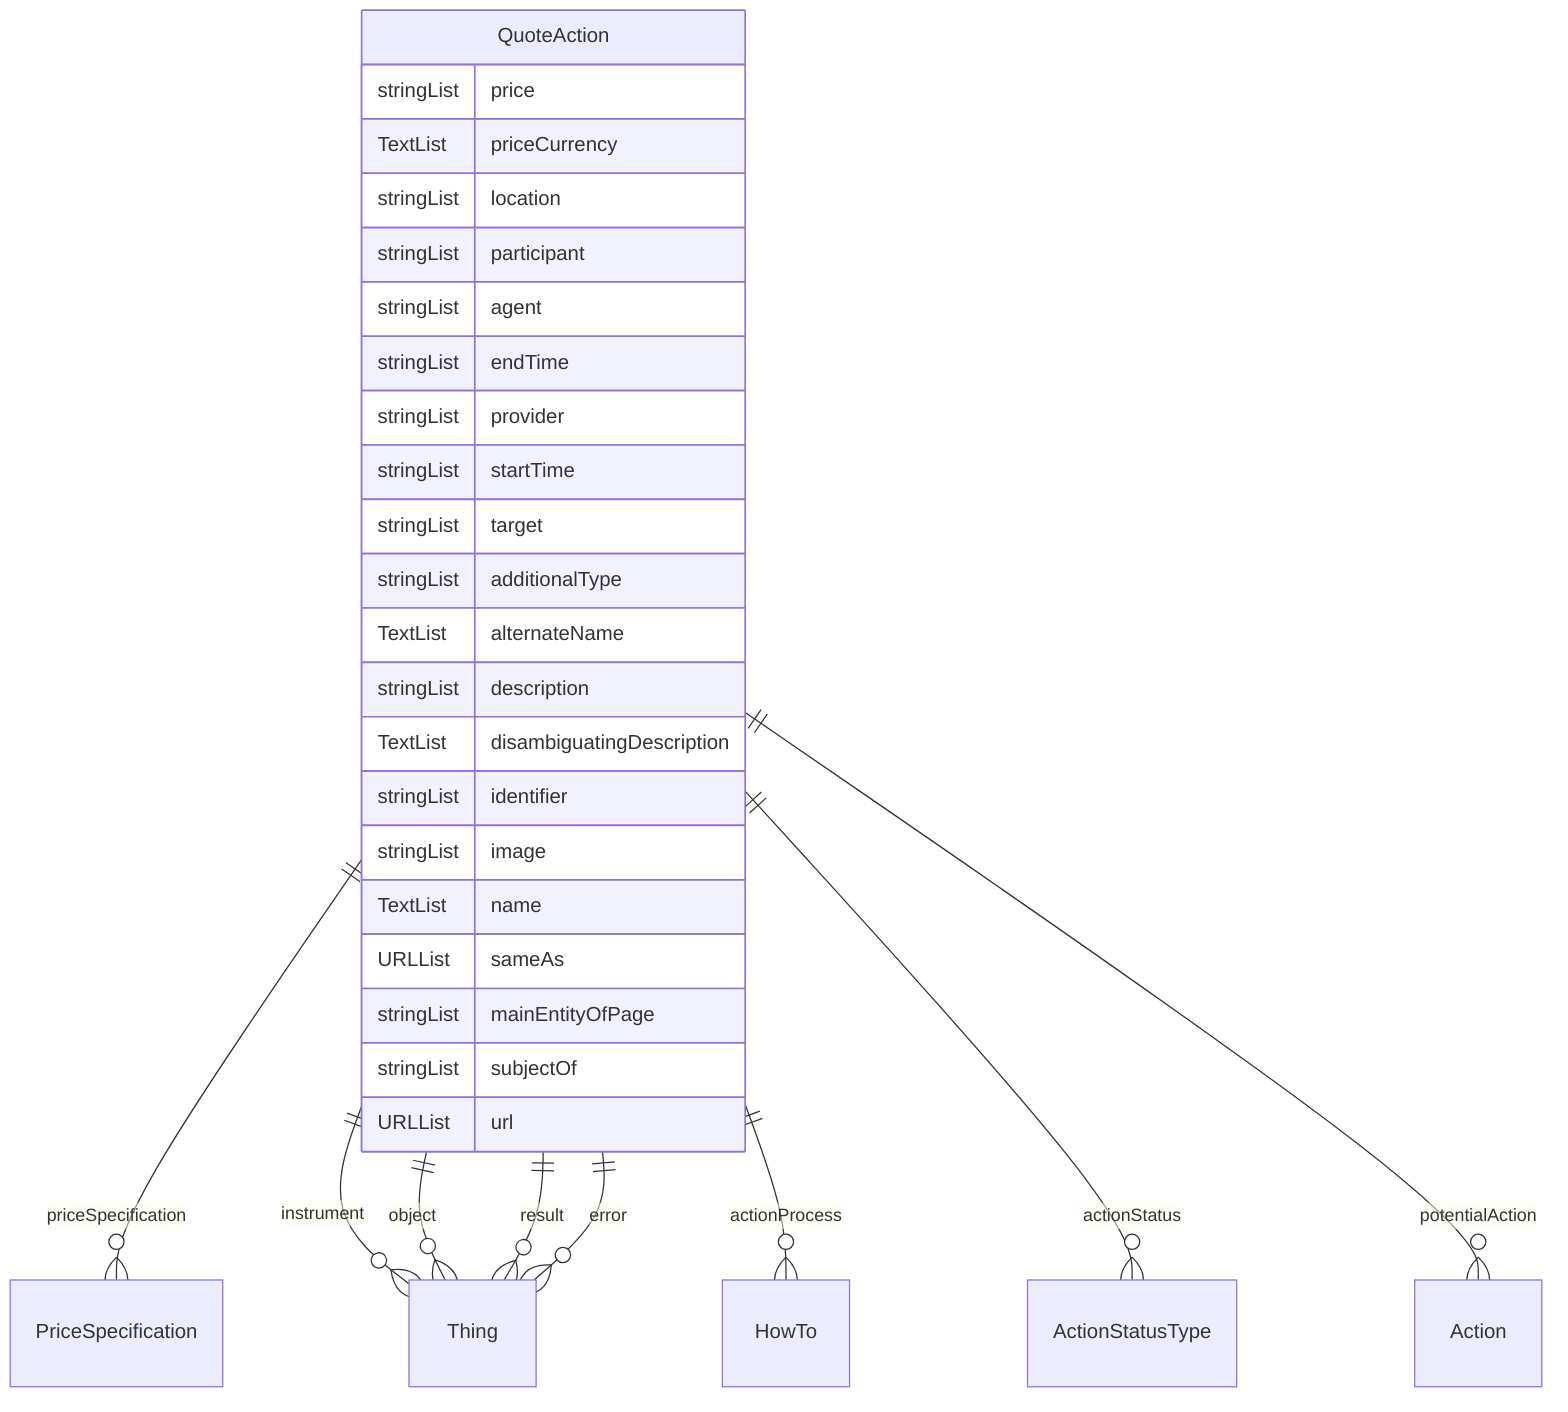 erDiagram
QuoteAction {
    stringList price  
    TextList priceCurrency  
    stringList location  
    stringList participant  
    stringList agent  
    stringList endTime  
    stringList provider  
    stringList startTime  
    stringList target  
    stringList additionalType  
    TextList alternateName  
    stringList description  
    TextList disambiguatingDescription  
    stringList identifier  
    stringList image  
    TextList name  
    URLList sameAs  
    stringList mainEntityOfPage  
    stringList subjectOf  
    URLList url  
}

QuoteAction ||--}o PriceSpecification : "priceSpecification"
QuoteAction ||--}o Thing : "instrument"
QuoteAction ||--}o Thing : "object"
QuoteAction ||--}o Thing : "result"
QuoteAction ||--}o HowTo : "actionProcess"
QuoteAction ||--}o ActionStatusType : "actionStatus"
QuoteAction ||--}o Thing : "error"
QuoteAction ||--}o Action : "potentialAction"